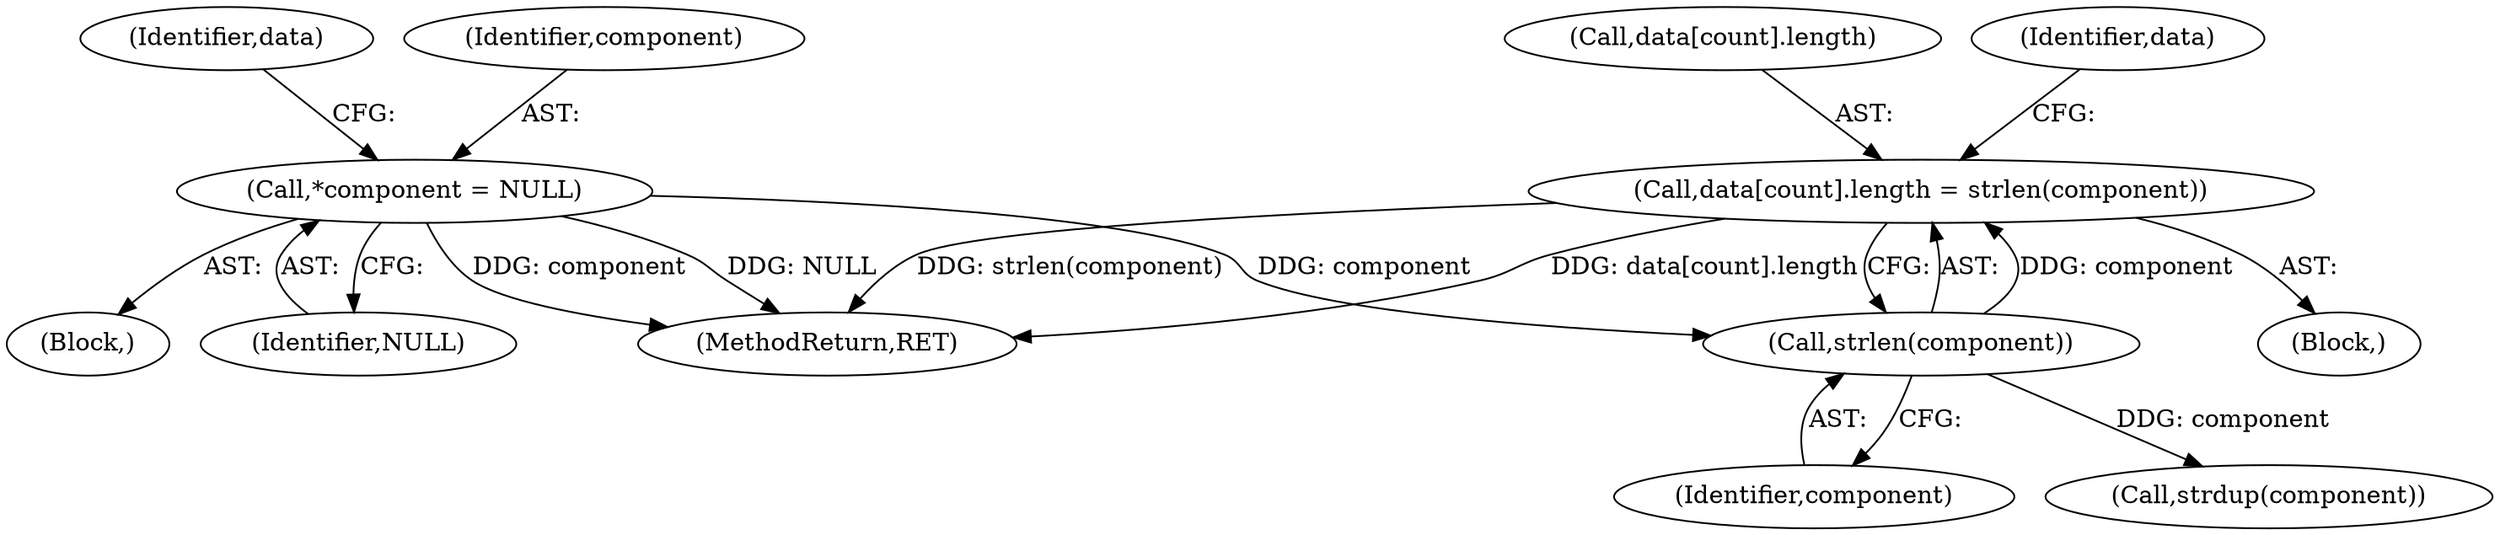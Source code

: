 digraph "0_krb5_f0c094a1b745d91ef2f9a4eae2149aac026a5789@API" {
"1000194" [label="(Call,data[count].length = strlen(component))"];
"1000200" [label="(Call,strlen(component))"];
"1000131" [label="(Call,*component = NULL)"];
"1000193" [label="(Block,)"];
"1000195" [label="(Call,data[count].length)"];
"1000205" [label="(Identifier,data)"];
"1000201" [label="(Identifier,component)"];
"1000131" [label="(Call,*component = NULL)"];
"1000109" [label="(Block,)"];
"1000281" [label="(MethodReturn,RET)"];
"1000135" [label="(Identifier,data)"];
"1000133" [label="(Identifier,NULL)"];
"1000208" [label="(Call,strdup(component))"];
"1000200" [label="(Call,strlen(component))"];
"1000194" [label="(Call,data[count].length = strlen(component))"];
"1000132" [label="(Identifier,component)"];
"1000194" -> "1000193"  [label="AST: "];
"1000194" -> "1000200"  [label="CFG: "];
"1000195" -> "1000194"  [label="AST: "];
"1000200" -> "1000194"  [label="AST: "];
"1000205" -> "1000194"  [label="CFG: "];
"1000194" -> "1000281"  [label="DDG: strlen(component)"];
"1000194" -> "1000281"  [label="DDG: data[count].length"];
"1000200" -> "1000194"  [label="DDG: component"];
"1000200" -> "1000201"  [label="CFG: "];
"1000201" -> "1000200"  [label="AST: "];
"1000131" -> "1000200"  [label="DDG: component"];
"1000200" -> "1000208"  [label="DDG: component"];
"1000131" -> "1000109"  [label="AST: "];
"1000131" -> "1000133"  [label="CFG: "];
"1000132" -> "1000131"  [label="AST: "];
"1000133" -> "1000131"  [label="AST: "];
"1000135" -> "1000131"  [label="CFG: "];
"1000131" -> "1000281"  [label="DDG: component"];
"1000131" -> "1000281"  [label="DDG: NULL"];
}
